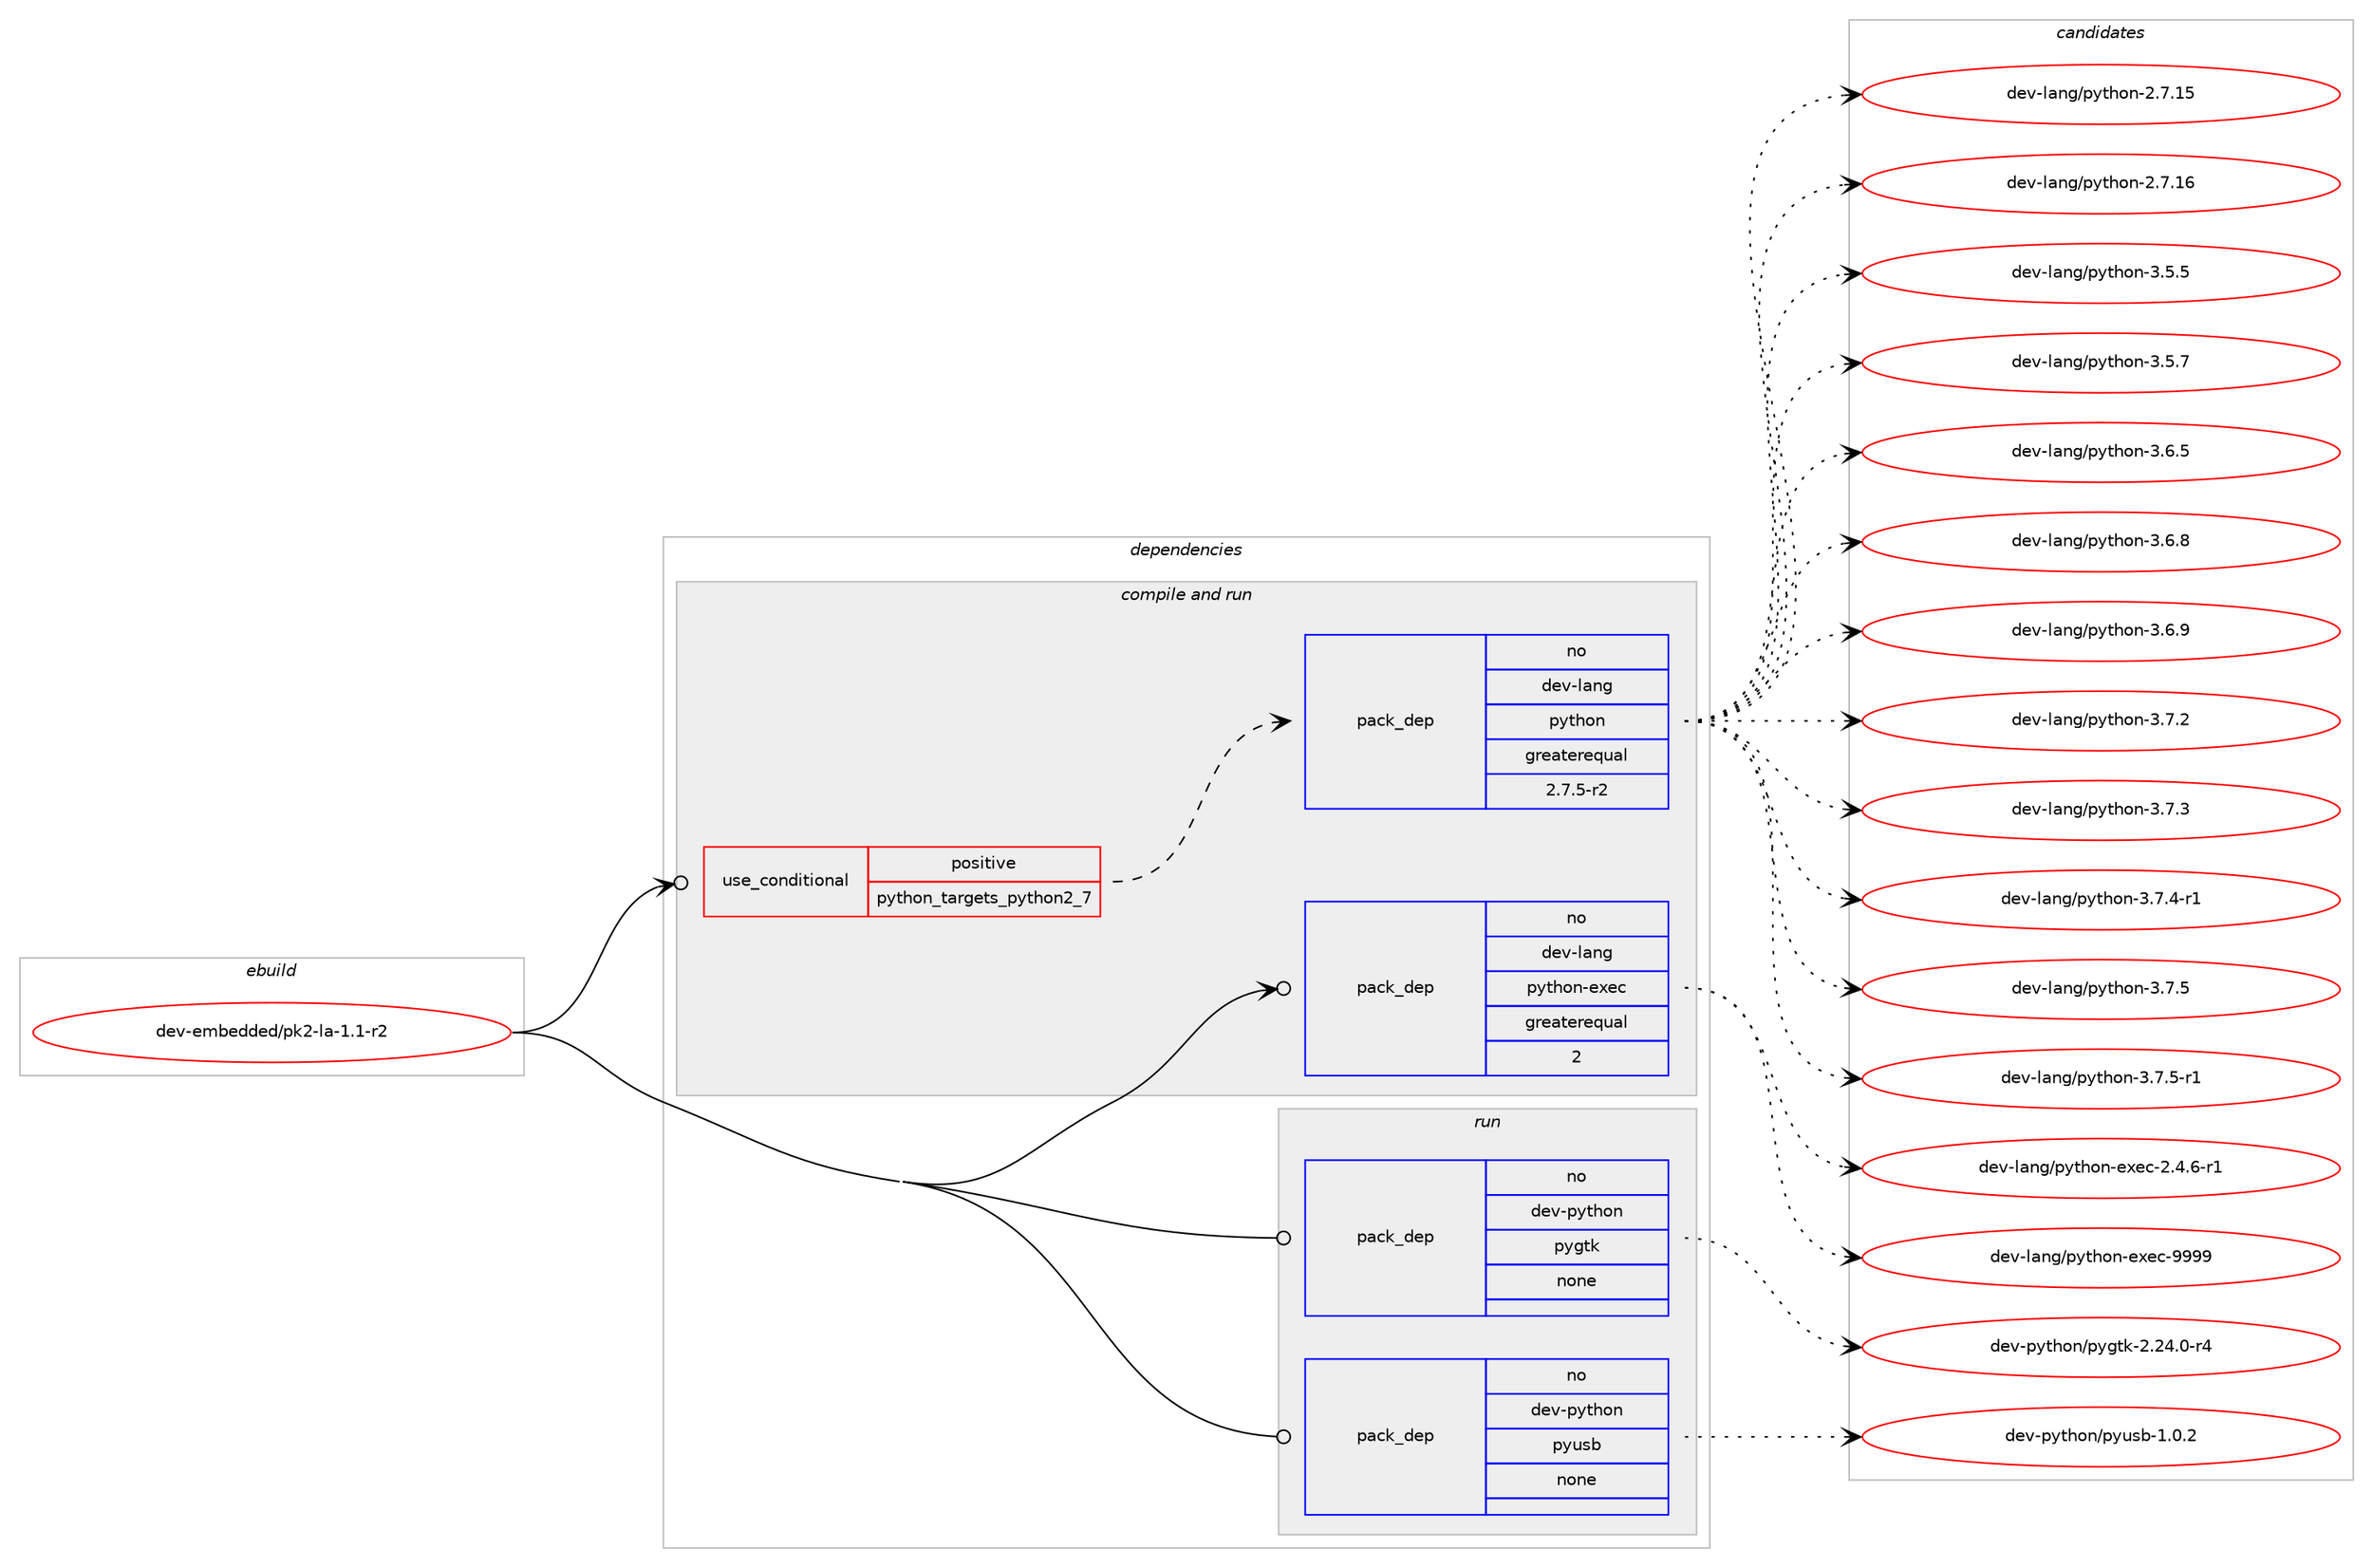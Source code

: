 digraph prolog {

# *************
# Graph options
# *************

newrank=true;
concentrate=true;
compound=true;
graph [rankdir=LR,fontname=Helvetica,fontsize=10,ranksep=1.5];#, ranksep=2.5, nodesep=0.2];
edge  [arrowhead=vee];
node  [fontname=Helvetica,fontsize=10];

# **********
# The ebuild
# **********

subgraph cluster_leftcol {
color=gray;
rank=same;
label=<<i>ebuild</i>>;
id [label="dev-embedded/pk2-la-1.1-r2", color=red, width=4, href="../dev-embedded/pk2-la-1.1-r2.svg"];
}

# ****************
# The dependencies
# ****************

subgraph cluster_midcol {
color=gray;
label=<<i>dependencies</i>>;
subgraph cluster_compile {
fillcolor="#eeeeee";
style=filled;
label=<<i>compile</i>>;
}
subgraph cluster_compileandrun {
fillcolor="#eeeeee";
style=filled;
label=<<i>compile and run</i>>;
subgraph cond124400 {
dependency524289 [label=<<TABLE BORDER="0" CELLBORDER="1" CELLSPACING="0" CELLPADDING="4"><TR><TD ROWSPAN="3" CELLPADDING="10">use_conditional</TD></TR><TR><TD>positive</TD></TR><TR><TD>python_targets_python2_7</TD></TR></TABLE>>, shape=none, color=red];
subgraph pack390110 {
dependency524290 [label=<<TABLE BORDER="0" CELLBORDER="1" CELLSPACING="0" CELLPADDING="4" WIDTH="220"><TR><TD ROWSPAN="6" CELLPADDING="30">pack_dep</TD></TR><TR><TD WIDTH="110">no</TD></TR><TR><TD>dev-lang</TD></TR><TR><TD>python</TD></TR><TR><TD>greaterequal</TD></TR><TR><TD>2.7.5-r2</TD></TR></TABLE>>, shape=none, color=blue];
}
dependency524289:e -> dependency524290:w [weight=20,style="dashed",arrowhead="vee"];
}
id:e -> dependency524289:w [weight=20,style="solid",arrowhead="odotvee"];
subgraph pack390111 {
dependency524291 [label=<<TABLE BORDER="0" CELLBORDER="1" CELLSPACING="0" CELLPADDING="4" WIDTH="220"><TR><TD ROWSPAN="6" CELLPADDING="30">pack_dep</TD></TR><TR><TD WIDTH="110">no</TD></TR><TR><TD>dev-lang</TD></TR><TR><TD>python-exec</TD></TR><TR><TD>greaterequal</TD></TR><TR><TD>2</TD></TR></TABLE>>, shape=none, color=blue];
}
id:e -> dependency524291:w [weight=20,style="solid",arrowhead="odotvee"];
}
subgraph cluster_run {
fillcolor="#eeeeee";
style=filled;
label=<<i>run</i>>;
subgraph pack390112 {
dependency524292 [label=<<TABLE BORDER="0" CELLBORDER="1" CELLSPACING="0" CELLPADDING="4" WIDTH="220"><TR><TD ROWSPAN="6" CELLPADDING="30">pack_dep</TD></TR><TR><TD WIDTH="110">no</TD></TR><TR><TD>dev-python</TD></TR><TR><TD>pygtk</TD></TR><TR><TD>none</TD></TR><TR><TD></TD></TR></TABLE>>, shape=none, color=blue];
}
id:e -> dependency524292:w [weight=20,style="solid",arrowhead="odot"];
subgraph pack390113 {
dependency524293 [label=<<TABLE BORDER="0" CELLBORDER="1" CELLSPACING="0" CELLPADDING="4" WIDTH="220"><TR><TD ROWSPAN="6" CELLPADDING="30">pack_dep</TD></TR><TR><TD WIDTH="110">no</TD></TR><TR><TD>dev-python</TD></TR><TR><TD>pyusb</TD></TR><TR><TD>none</TD></TR><TR><TD></TD></TR></TABLE>>, shape=none, color=blue];
}
id:e -> dependency524293:w [weight=20,style="solid",arrowhead="odot"];
}
}

# **************
# The candidates
# **************

subgraph cluster_choices {
rank=same;
color=gray;
label=<<i>candidates</i>>;

subgraph choice390110 {
color=black;
nodesep=1;
choice10010111845108971101034711212111610411111045504655464953 [label="dev-lang/python-2.7.15", color=red, width=4,href="../dev-lang/python-2.7.15.svg"];
choice10010111845108971101034711212111610411111045504655464954 [label="dev-lang/python-2.7.16", color=red, width=4,href="../dev-lang/python-2.7.16.svg"];
choice100101118451089711010347112121116104111110455146534653 [label="dev-lang/python-3.5.5", color=red, width=4,href="../dev-lang/python-3.5.5.svg"];
choice100101118451089711010347112121116104111110455146534655 [label="dev-lang/python-3.5.7", color=red, width=4,href="../dev-lang/python-3.5.7.svg"];
choice100101118451089711010347112121116104111110455146544653 [label="dev-lang/python-3.6.5", color=red, width=4,href="../dev-lang/python-3.6.5.svg"];
choice100101118451089711010347112121116104111110455146544656 [label="dev-lang/python-3.6.8", color=red, width=4,href="../dev-lang/python-3.6.8.svg"];
choice100101118451089711010347112121116104111110455146544657 [label="dev-lang/python-3.6.9", color=red, width=4,href="../dev-lang/python-3.6.9.svg"];
choice100101118451089711010347112121116104111110455146554650 [label="dev-lang/python-3.7.2", color=red, width=4,href="../dev-lang/python-3.7.2.svg"];
choice100101118451089711010347112121116104111110455146554651 [label="dev-lang/python-3.7.3", color=red, width=4,href="../dev-lang/python-3.7.3.svg"];
choice1001011184510897110103471121211161041111104551465546524511449 [label="dev-lang/python-3.7.4-r1", color=red, width=4,href="../dev-lang/python-3.7.4-r1.svg"];
choice100101118451089711010347112121116104111110455146554653 [label="dev-lang/python-3.7.5", color=red, width=4,href="../dev-lang/python-3.7.5.svg"];
choice1001011184510897110103471121211161041111104551465546534511449 [label="dev-lang/python-3.7.5-r1", color=red, width=4,href="../dev-lang/python-3.7.5-r1.svg"];
dependency524290:e -> choice10010111845108971101034711212111610411111045504655464953:w [style=dotted,weight="100"];
dependency524290:e -> choice10010111845108971101034711212111610411111045504655464954:w [style=dotted,weight="100"];
dependency524290:e -> choice100101118451089711010347112121116104111110455146534653:w [style=dotted,weight="100"];
dependency524290:e -> choice100101118451089711010347112121116104111110455146534655:w [style=dotted,weight="100"];
dependency524290:e -> choice100101118451089711010347112121116104111110455146544653:w [style=dotted,weight="100"];
dependency524290:e -> choice100101118451089711010347112121116104111110455146544656:w [style=dotted,weight="100"];
dependency524290:e -> choice100101118451089711010347112121116104111110455146544657:w [style=dotted,weight="100"];
dependency524290:e -> choice100101118451089711010347112121116104111110455146554650:w [style=dotted,weight="100"];
dependency524290:e -> choice100101118451089711010347112121116104111110455146554651:w [style=dotted,weight="100"];
dependency524290:e -> choice1001011184510897110103471121211161041111104551465546524511449:w [style=dotted,weight="100"];
dependency524290:e -> choice100101118451089711010347112121116104111110455146554653:w [style=dotted,weight="100"];
dependency524290:e -> choice1001011184510897110103471121211161041111104551465546534511449:w [style=dotted,weight="100"];
}
subgraph choice390111 {
color=black;
nodesep=1;
choice10010111845108971101034711212111610411111045101120101994550465246544511449 [label="dev-lang/python-exec-2.4.6-r1", color=red, width=4,href="../dev-lang/python-exec-2.4.6-r1.svg"];
choice10010111845108971101034711212111610411111045101120101994557575757 [label="dev-lang/python-exec-9999", color=red, width=4,href="../dev-lang/python-exec-9999.svg"];
dependency524291:e -> choice10010111845108971101034711212111610411111045101120101994550465246544511449:w [style=dotted,weight="100"];
dependency524291:e -> choice10010111845108971101034711212111610411111045101120101994557575757:w [style=dotted,weight="100"];
}
subgraph choice390112 {
color=black;
nodesep=1;
choice1001011184511212111610411111047112121103116107455046505246484511452 [label="dev-python/pygtk-2.24.0-r4", color=red, width=4,href="../dev-python/pygtk-2.24.0-r4.svg"];
dependency524292:e -> choice1001011184511212111610411111047112121103116107455046505246484511452:w [style=dotted,weight="100"];
}
subgraph choice390113 {
color=black;
nodesep=1;
choice100101118451121211161041111104711212111711598454946484650 [label="dev-python/pyusb-1.0.2", color=red, width=4,href="../dev-python/pyusb-1.0.2.svg"];
dependency524293:e -> choice100101118451121211161041111104711212111711598454946484650:w [style=dotted,weight="100"];
}
}

}
